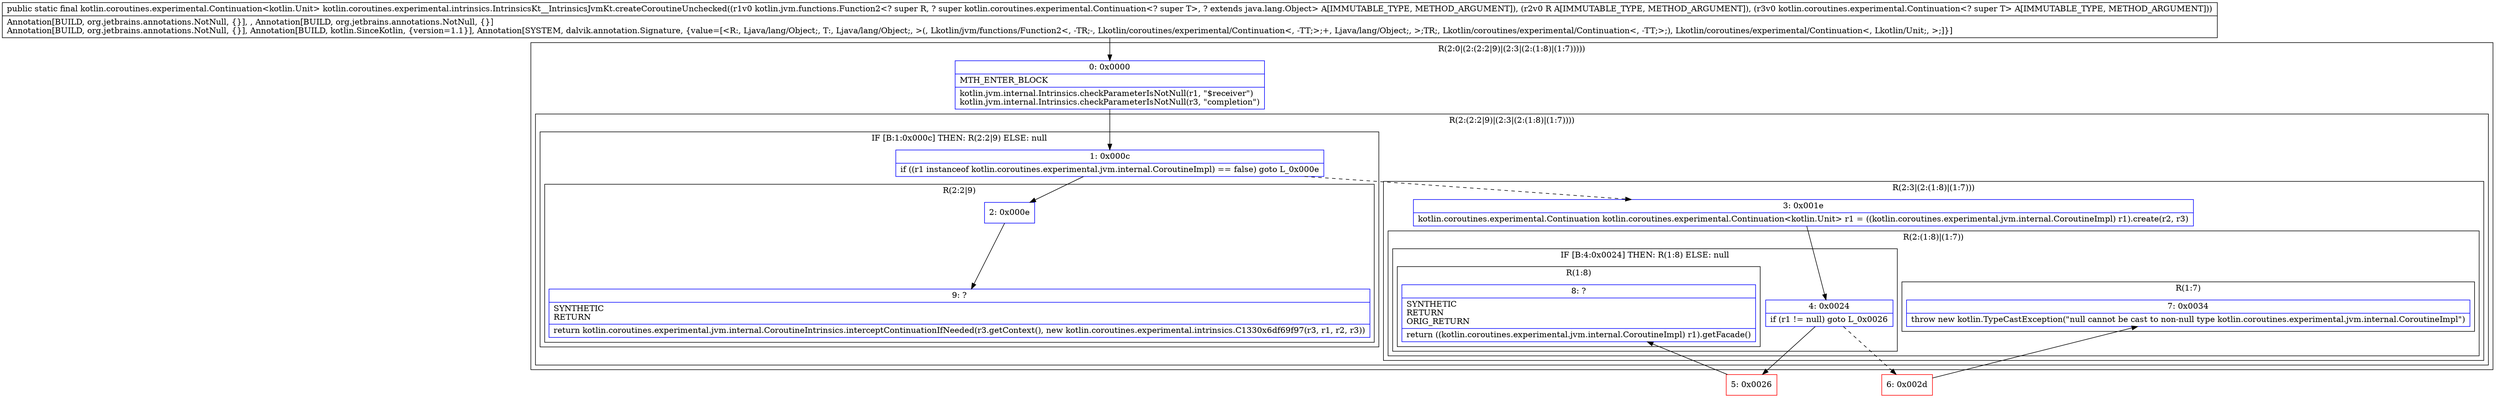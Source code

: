 digraph "CFG forkotlin.coroutines.experimental.intrinsics.IntrinsicsKt__IntrinsicsJvmKt.createCoroutineUnchecked(Lkotlin\/jvm\/functions\/Function2;Ljava\/lang\/Object;Lkotlin\/coroutines\/experimental\/Continuation;)Lkotlin\/coroutines\/experimental\/Continuation;" {
subgraph cluster_Region_1510084275 {
label = "R(2:0|(2:(2:2|9)|(2:3|(2:(1:8)|(1:7)))))";
node [shape=record,color=blue];
Node_0 [shape=record,label="{0\:\ 0x0000|MTH_ENTER_BLOCK\l|kotlin.jvm.internal.Intrinsics.checkParameterIsNotNull(r1, \"$receiver\")\lkotlin.jvm.internal.Intrinsics.checkParameterIsNotNull(r3, \"completion\")\l}"];
subgraph cluster_Region_600949063 {
label = "R(2:(2:2|9)|(2:3|(2:(1:8)|(1:7))))";
node [shape=record,color=blue];
subgraph cluster_IfRegion_1251278129 {
label = "IF [B:1:0x000c] THEN: R(2:2|9) ELSE: null";
node [shape=record,color=blue];
Node_1 [shape=record,label="{1\:\ 0x000c|if ((r1 instanceof kotlin.coroutines.experimental.jvm.internal.CoroutineImpl) == false) goto L_0x000e\l}"];
subgraph cluster_Region_929161796 {
label = "R(2:2|9)";
node [shape=record,color=blue];
Node_2 [shape=record,label="{2\:\ 0x000e}"];
Node_9 [shape=record,label="{9\:\ ?|SYNTHETIC\lRETURN\l|return kotlin.coroutines.experimental.jvm.internal.CoroutineIntrinsics.interceptContinuationIfNeeded(r3.getContext(), new kotlin.coroutines.experimental.intrinsics.C1330x6df69f97(r3, r1, r2, r3))\l}"];
}
}
subgraph cluster_Region_449223841 {
label = "R(2:3|(2:(1:8)|(1:7)))";
node [shape=record,color=blue];
Node_3 [shape=record,label="{3\:\ 0x001e|kotlin.coroutines.experimental.Continuation kotlin.coroutines.experimental.Continuation\<kotlin.Unit\> r1 = ((kotlin.coroutines.experimental.jvm.internal.CoroutineImpl) r1).create(r2, r3)\l}"];
subgraph cluster_Region_2103182733 {
label = "R(2:(1:8)|(1:7))";
node [shape=record,color=blue];
subgraph cluster_IfRegion_405977313 {
label = "IF [B:4:0x0024] THEN: R(1:8) ELSE: null";
node [shape=record,color=blue];
Node_4 [shape=record,label="{4\:\ 0x0024|if (r1 != null) goto L_0x0026\l}"];
subgraph cluster_Region_1403758833 {
label = "R(1:8)";
node [shape=record,color=blue];
Node_8 [shape=record,label="{8\:\ ?|SYNTHETIC\lRETURN\lORIG_RETURN\l|return ((kotlin.coroutines.experimental.jvm.internal.CoroutineImpl) r1).getFacade()\l}"];
}
}
subgraph cluster_Region_1353328792 {
label = "R(1:7)";
node [shape=record,color=blue];
Node_7 [shape=record,label="{7\:\ 0x0034|throw new kotlin.TypeCastException(\"null cannot be cast to non\-null type kotlin.coroutines.experimental.jvm.internal.CoroutineImpl\")\l}"];
}
}
}
}
}
Node_5 [shape=record,color=red,label="{5\:\ 0x0026}"];
Node_6 [shape=record,color=red,label="{6\:\ 0x002d}"];
MethodNode[shape=record,label="{public static final kotlin.coroutines.experimental.Continuation\<kotlin.Unit\> kotlin.coroutines.experimental.intrinsics.IntrinsicsKt__IntrinsicsJvmKt.createCoroutineUnchecked((r1v0 kotlin.jvm.functions.Function2\<? super R, ? super kotlin.coroutines.experimental.Continuation\<? super T\>, ? extends java.lang.Object\> A[IMMUTABLE_TYPE, METHOD_ARGUMENT]), (r2v0 R A[IMMUTABLE_TYPE, METHOD_ARGUMENT]), (r3v0 kotlin.coroutines.experimental.Continuation\<? super T\> A[IMMUTABLE_TYPE, METHOD_ARGUMENT]))  | Annotation[BUILD, org.jetbrains.annotations.NotNull, \{\}], , Annotation[BUILD, org.jetbrains.annotations.NotNull, \{\}]\lAnnotation[BUILD, org.jetbrains.annotations.NotNull, \{\}], Annotation[BUILD, kotlin.SinceKotlin, \{version=1.1\}], Annotation[SYSTEM, dalvik.annotation.Signature, \{value=[\<R:, Ljava\/lang\/Object;, T:, Ljava\/lang\/Object;, \>(, Lkotlin\/jvm\/functions\/Function2\<, \-TR;\-, Lkotlin\/coroutines\/experimental\/Continuation\<, \-TT;\>;+, Ljava\/lang\/Object;, \>;TR;, Lkotlin\/coroutines\/experimental\/Continuation\<, \-TT;\>;), Lkotlin\/coroutines\/experimental\/Continuation\<, Lkotlin\/Unit;, \>;]\}]\l}"];
MethodNode -> Node_0;
Node_0 -> Node_1;
Node_1 -> Node_2;
Node_1 -> Node_3[style=dashed];
Node_2 -> Node_9;
Node_3 -> Node_4;
Node_4 -> Node_5;
Node_4 -> Node_6[style=dashed];
Node_5 -> Node_8;
Node_6 -> Node_7;
}


